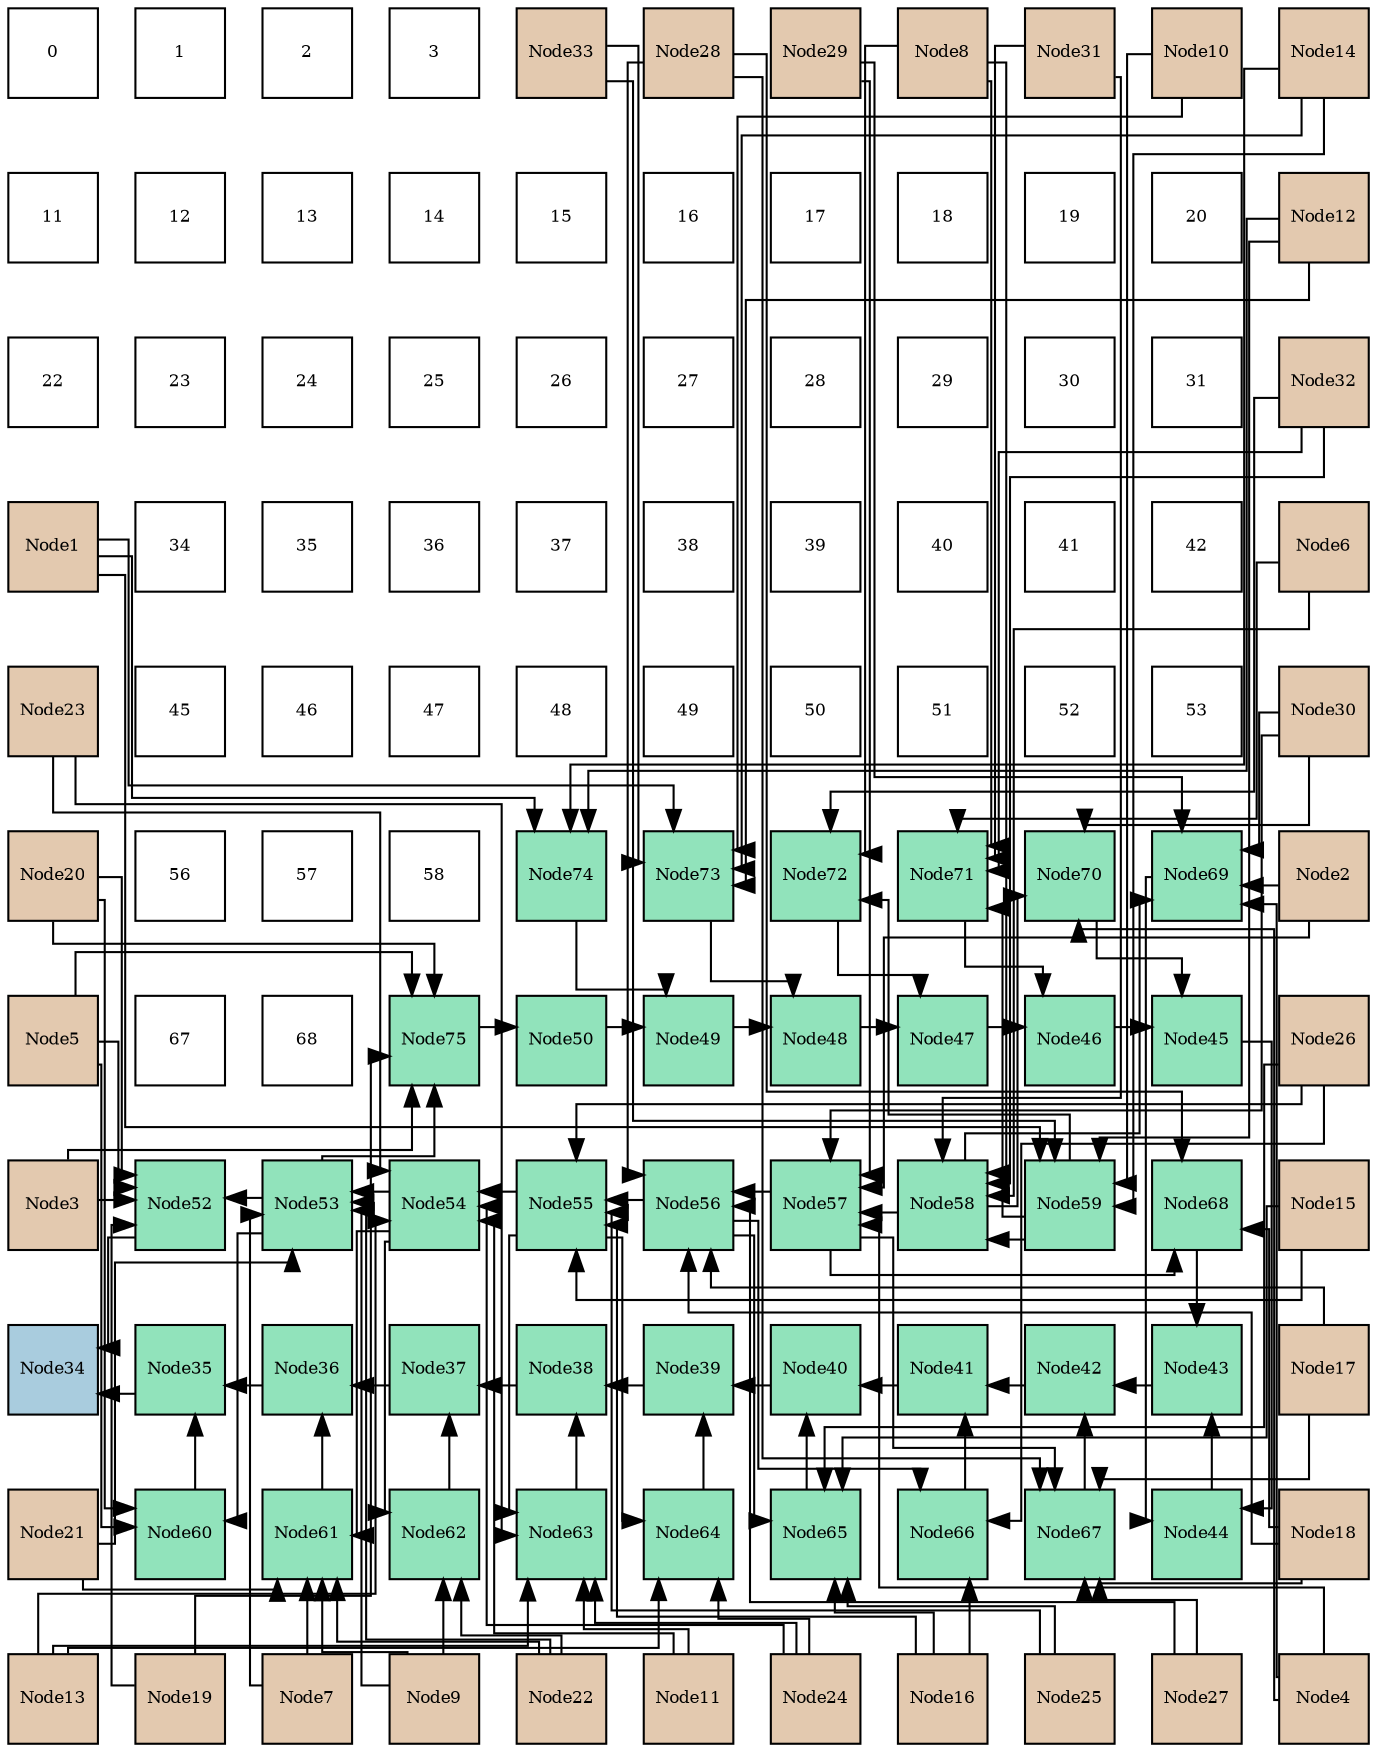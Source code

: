 digraph layout{
 rankdir=TB;
 splines=ortho;
 node [style=filled shape=square fixedsize=true width=0.6];
0[label="0", fontsize=8, fillcolor="#ffffff"];
1[label="1", fontsize=8, fillcolor="#ffffff"];
2[label="2", fontsize=8, fillcolor="#ffffff"];
3[label="3", fontsize=8, fillcolor="#ffffff"];
4[label="Node33", fontsize=8, fillcolor="#e3c9af"];
5[label="Node28", fontsize=8, fillcolor="#e3c9af"];
6[label="Node29", fontsize=8, fillcolor="#e3c9af"];
7[label="Node8", fontsize=8, fillcolor="#e3c9af"];
8[label="Node31", fontsize=8, fillcolor="#e3c9af"];
9[label="Node10", fontsize=8, fillcolor="#e3c9af"];
10[label="Node14", fontsize=8, fillcolor="#e3c9af"];
11[label="11", fontsize=8, fillcolor="#ffffff"];
12[label="12", fontsize=8, fillcolor="#ffffff"];
13[label="13", fontsize=8, fillcolor="#ffffff"];
14[label="14", fontsize=8, fillcolor="#ffffff"];
15[label="15", fontsize=8, fillcolor="#ffffff"];
16[label="16", fontsize=8, fillcolor="#ffffff"];
17[label="17", fontsize=8, fillcolor="#ffffff"];
18[label="18", fontsize=8, fillcolor="#ffffff"];
19[label="19", fontsize=8, fillcolor="#ffffff"];
20[label="20", fontsize=8, fillcolor="#ffffff"];
21[label="Node12", fontsize=8, fillcolor="#e3c9af"];
22[label="22", fontsize=8, fillcolor="#ffffff"];
23[label="23", fontsize=8, fillcolor="#ffffff"];
24[label="24", fontsize=8, fillcolor="#ffffff"];
25[label="25", fontsize=8, fillcolor="#ffffff"];
26[label="26", fontsize=8, fillcolor="#ffffff"];
27[label="27", fontsize=8, fillcolor="#ffffff"];
28[label="28", fontsize=8, fillcolor="#ffffff"];
29[label="29", fontsize=8, fillcolor="#ffffff"];
30[label="30", fontsize=8, fillcolor="#ffffff"];
31[label="31", fontsize=8, fillcolor="#ffffff"];
32[label="Node32", fontsize=8, fillcolor="#e3c9af"];
33[label="Node1", fontsize=8, fillcolor="#e3c9af"];
34[label="34", fontsize=8, fillcolor="#ffffff"];
35[label="35", fontsize=8, fillcolor="#ffffff"];
36[label="36", fontsize=8, fillcolor="#ffffff"];
37[label="37", fontsize=8, fillcolor="#ffffff"];
38[label="38", fontsize=8, fillcolor="#ffffff"];
39[label="39", fontsize=8, fillcolor="#ffffff"];
40[label="40", fontsize=8, fillcolor="#ffffff"];
41[label="41", fontsize=8, fillcolor="#ffffff"];
42[label="42", fontsize=8, fillcolor="#ffffff"];
43[label="Node6", fontsize=8, fillcolor="#e3c9af"];
44[label="Node23", fontsize=8, fillcolor="#e3c9af"];
45[label="45", fontsize=8, fillcolor="#ffffff"];
46[label="46", fontsize=8, fillcolor="#ffffff"];
47[label="47", fontsize=8, fillcolor="#ffffff"];
48[label="48", fontsize=8, fillcolor="#ffffff"];
49[label="49", fontsize=8, fillcolor="#ffffff"];
50[label="50", fontsize=8, fillcolor="#ffffff"];
51[label="51", fontsize=8, fillcolor="#ffffff"];
52[label="52", fontsize=8, fillcolor="#ffffff"];
53[label="53", fontsize=8, fillcolor="#ffffff"];
54[label="Node30", fontsize=8, fillcolor="#e3c9af"];
55[label="Node20", fontsize=8, fillcolor="#e3c9af"];
56[label="56", fontsize=8, fillcolor="#ffffff"];
57[label="57", fontsize=8, fillcolor="#ffffff"];
58[label="58", fontsize=8, fillcolor="#ffffff"];
59[label="Node74", fontsize=8, fillcolor="#91e3bb"];
60[label="Node73", fontsize=8, fillcolor="#91e3bb"];
61[label="Node72", fontsize=8, fillcolor="#91e3bb"];
62[label="Node71", fontsize=8, fillcolor="#91e3bb"];
63[label="Node70", fontsize=8, fillcolor="#91e3bb"];
64[label="Node69", fontsize=8, fillcolor="#91e3bb"];
65[label="Node2", fontsize=8, fillcolor="#e3c9af"];
66[label="Node5", fontsize=8, fillcolor="#e3c9af"];
67[label="67", fontsize=8, fillcolor="#ffffff"];
68[label="68", fontsize=8, fillcolor="#ffffff"];
69[label="Node75", fontsize=8, fillcolor="#91e3bb"];
70[label="Node50", fontsize=8, fillcolor="#91e3bb"];
71[label="Node49", fontsize=8, fillcolor="#91e3bb"];
72[label="Node48", fontsize=8, fillcolor="#91e3bb"];
73[label="Node47", fontsize=8, fillcolor="#91e3bb"];
74[label="Node46", fontsize=8, fillcolor="#91e3bb"];
75[label="Node45", fontsize=8, fillcolor="#91e3bb"];
76[label="Node26", fontsize=8, fillcolor="#e3c9af"];
77[label="Node3", fontsize=8, fillcolor="#e3c9af"];
78[label="Node52", fontsize=8, fillcolor="#91e3bb"];
79[label="Node53", fontsize=8, fillcolor="#91e3bb"];
80[label="Node54", fontsize=8, fillcolor="#91e3bb"];
81[label="Node55", fontsize=8, fillcolor="#91e3bb"];
82[label="Node56", fontsize=8, fillcolor="#91e3bb"];
83[label="Node57", fontsize=8, fillcolor="#91e3bb"];
84[label="Node58", fontsize=8, fillcolor="#91e3bb"];
85[label="Node59", fontsize=8, fillcolor="#91e3bb"];
86[label="Node68", fontsize=8, fillcolor="#91e3bb"];
87[label="Node15", fontsize=8, fillcolor="#e3c9af"];
88[label="Node34", fontsize=8, fillcolor="#a9ccde"];
89[label="Node35", fontsize=8, fillcolor="#91e3bb"];
90[label="Node36", fontsize=8, fillcolor="#91e3bb"];
91[label="Node37", fontsize=8, fillcolor="#91e3bb"];
92[label="Node38", fontsize=8, fillcolor="#91e3bb"];
93[label="Node39", fontsize=8, fillcolor="#91e3bb"];
94[label="Node40", fontsize=8, fillcolor="#91e3bb"];
95[label="Node41", fontsize=8, fillcolor="#91e3bb"];
96[label="Node42", fontsize=8, fillcolor="#91e3bb"];
97[label="Node43", fontsize=8, fillcolor="#91e3bb"];
98[label="Node17", fontsize=8, fillcolor="#e3c9af"];
99[label="Node21", fontsize=8, fillcolor="#e3c9af"];
100[label="Node60", fontsize=8, fillcolor="#91e3bb"];
101[label="Node61", fontsize=8, fillcolor="#91e3bb"];
102[label="Node62", fontsize=8, fillcolor="#91e3bb"];
103[label="Node63", fontsize=8, fillcolor="#91e3bb"];
104[label="Node64", fontsize=8, fillcolor="#91e3bb"];
105[label="Node65", fontsize=8, fillcolor="#91e3bb"];
106[label="Node66", fontsize=8, fillcolor="#91e3bb"];
107[label="Node67", fontsize=8, fillcolor="#91e3bb"];
108[label="Node44", fontsize=8, fillcolor="#91e3bb"];
109[label="Node18", fontsize=8, fillcolor="#e3c9af"];
110[label="Node13", fontsize=8, fillcolor="#e3c9af"];
111[label="Node19", fontsize=8, fillcolor="#e3c9af"];
112[label="Node7", fontsize=8, fillcolor="#e3c9af"];
113[label="Node9", fontsize=8, fillcolor="#e3c9af"];
114[label="Node22", fontsize=8, fillcolor="#e3c9af"];
115[label="Node11", fontsize=8, fillcolor="#e3c9af"];
116[label="Node24", fontsize=8, fillcolor="#e3c9af"];
117[label="Node16", fontsize=8, fillcolor="#e3c9af"];
118[label="Node25", fontsize=8, fillcolor="#e3c9af"];
119[label="Node27", fontsize=8, fillcolor="#e3c9af"];
120[label="Node4", fontsize=8, fillcolor="#e3c9af"];
edge [constraint=false, style=vis];89 -> 88;
78 -> 88;
90 -> 89;
100 -> 89;
91 -> 90;
101 -> 90;
92 -> 91;
102 -> 91;
93 -> 92;
103 -> 92;
94 -> 93;
104 -> 93;
95 -> 94;
105 -> 94;
96 -> 95;
106 -> 95;
97 -> 96;
107 -> 96;
108 -> 97;
86 -> 97;
75 -> 108;
64 -> 108;
74 -> 75;
63 -> 75;
73 -> 74;
62 -> 74;
72 -> 73;
61 -> 73;
71 -> 72;
60 -> 72;
70 -> 71;
59 -> 71;
69 -> 70;
79 -> 78;
77 -> 78;
66 -> 78;
111 -> 78;
55 -> 78;
79 -> 100;
66 -> 100;
55 -> 100;
79 -> 69;
77 -> 69;
66 -> 69;
111 -> 69;
55 -> 69;
80 -> 79;
112 -> 79;
113 -> 79;
99 -> 79;
114 -> 79;
80 -> 101;
112 -> 101;
113 -> 101;
99 -> 101;
114 -> 101;
80 -> 102;
113 -> 102;
114 -> 102;
81 -> 80;
115 -> 80;
110 -> 80;
44 -> 80;
116 -> 80;
81 -> 103;
115 -> 103;
110 -> 103;
44 -> 103;
116 -> 103;
81 -> 104;
110 -> 104;
116 -> 104;
82 -> 81;
87 -> 81;
117 -> 81;
118 -> 81;
76 -> 81;
82 -> 105;
87 -> 105;
117 -> 105;
118 -> 105;
76 -> 105;
82 -> 106;
117 -> 106;
76 -> 106;
83 -> 82;
98 -> 82;
109 -> 82;
119 -> 82;
5 -> 82;
83 -> 107;
98 -> 107;
109 -> 107;
119 -> 107;
5 -> 107;
83 -> 86;
109 -> 86;
5 -> 86;
84 -> 83;
65 -> 83;
120 -> 83;
6 -> 83;
54 -> 83;
84 -> 64;
65 -> 64;
120 -> 64;
6 -> 64;
54 -> 64;
84 -> 63;
120 -> 63;
54 -> 63;
85 -> 84;
43 -> 84;
7 -> 84;
8 -> 84;
32 -> 84;
85 -> 62;
43 -> 62;
7 -> 62;
8 -> 62;
32 -> 62;
85 -> 61;
7 -> 61;
32 -> 61;
33 -> 85;
9 -> 85;
21 -> 85;
10 -> 85;
4 -> 85;
33 -> 60;
9 -> 60;
21 -> 60;
10 -> 60;
4 -> 60;
33 -> 59;
21 -> 59;
10 -> 59;
edge [constraint=true, style=invis];
0 -> 11 -> 22 -> 33 -> 44 -> 55 -> 66 -> 77 -> 88 -> 99 -> 110;
1 -> 12 -> 23 -> 34 -> 45 -> 56 -> 67 -> 78 -> 89 -> 100 -> 111;
2 -> 13 -> 24 -> 35 -> 46 -> 57 -> 68 -> 79 -> 90 -> 101 -> 112;
3 -> 14 -> 25 -> 36 -> 47 -> 58 -> 69 -> 80 -> 91 -> 102 -> 113;
4 -> 15 -> 26 -> 37 -> 48 -> 59 -> 70 -> 81 -> 92 -> 103 -> 114;
5 -> 16 -> 27 -> 38 -> 49 -> 60 -> 71 -> 82 -> 93 -> 104 -> 115;
6 -> 17 -> 28 -> 39 -> 50 -> 61 -> 72 -> 83 -> 94 -> 105 -> 116;
7 -> 18 -> 29 -> 40 -> 51 -> 62 -> 73 -> 84 -> 95 -> 106 -> 117;
8 -> 19 -> 30 -> 41 -> 52 -> 63 -> 74 -> 85 -> 96 -> 107 -> 118;
9 -> 20 -> 31 -> 42 -> 53 -> 64 -> 75 -> 86 -> 97 -> 108 -> 119;
10 -> 21 -> 32 -> 43 -> 54 -> 65 -> 76 -> 87 -> 98 -> 109 -> 120;
rank = same {0 -> 1 -> 2 -> 3 -> 4 -> 5 -> 6 -> 7 -> 8 -> 9 -> 10};
rank = same {11 -> 12 -> 13 -> 14 -> 15 -> 16 -> 17 -> 18 -> 19 -> 20 -> 21};
rank = same {22 -> 23 -> 24 -> 25 -> 26 -> 27 -> 28 -> 29 -> 30 -> 31 -> 32};
rank = same {33 -> 34 -> 35 -> 36 -> 37 -> 38 -> 39 -> 40 -> 41 -> 42 -> 43};
rank = same {44 -> 45 -> 46 -> 47 -> 48 -> 49 -> 50 -> 51 -> 52 -> 53 -> 54};
rank = same {55 -> 56 -> 57 -> 58 -> 59 -> 60 -> 61 -> 62 -> 63 -> 64 -> 65};
rank = same {66 -> 67 -> 68 -> 69 -> 70 -> 71 -> 72 -> 73 -> 74 -> 75 -> 76};
rank = same {77 -> 78 -> 79 -> 80 -> 81 -> 82 -> 83 -> 84 -> 85 -> 86 -> 87};
rank = same {88 -> 89 -> 90 -> 91 -> 92 -> 93 -> 94 -> 95 -> 96 -> 97 -> 98};
rank = same {99 -> 100 -> 101 -> 102 -> 103 -> 104 -> 105 -> 106 -> 107 -> 108 -> 109};
rank = same {110 -> 111 -> 112 -> 113 -> 114 -> 115 -> 116 -> 117 -> 118 -> 119 -> 120};
}